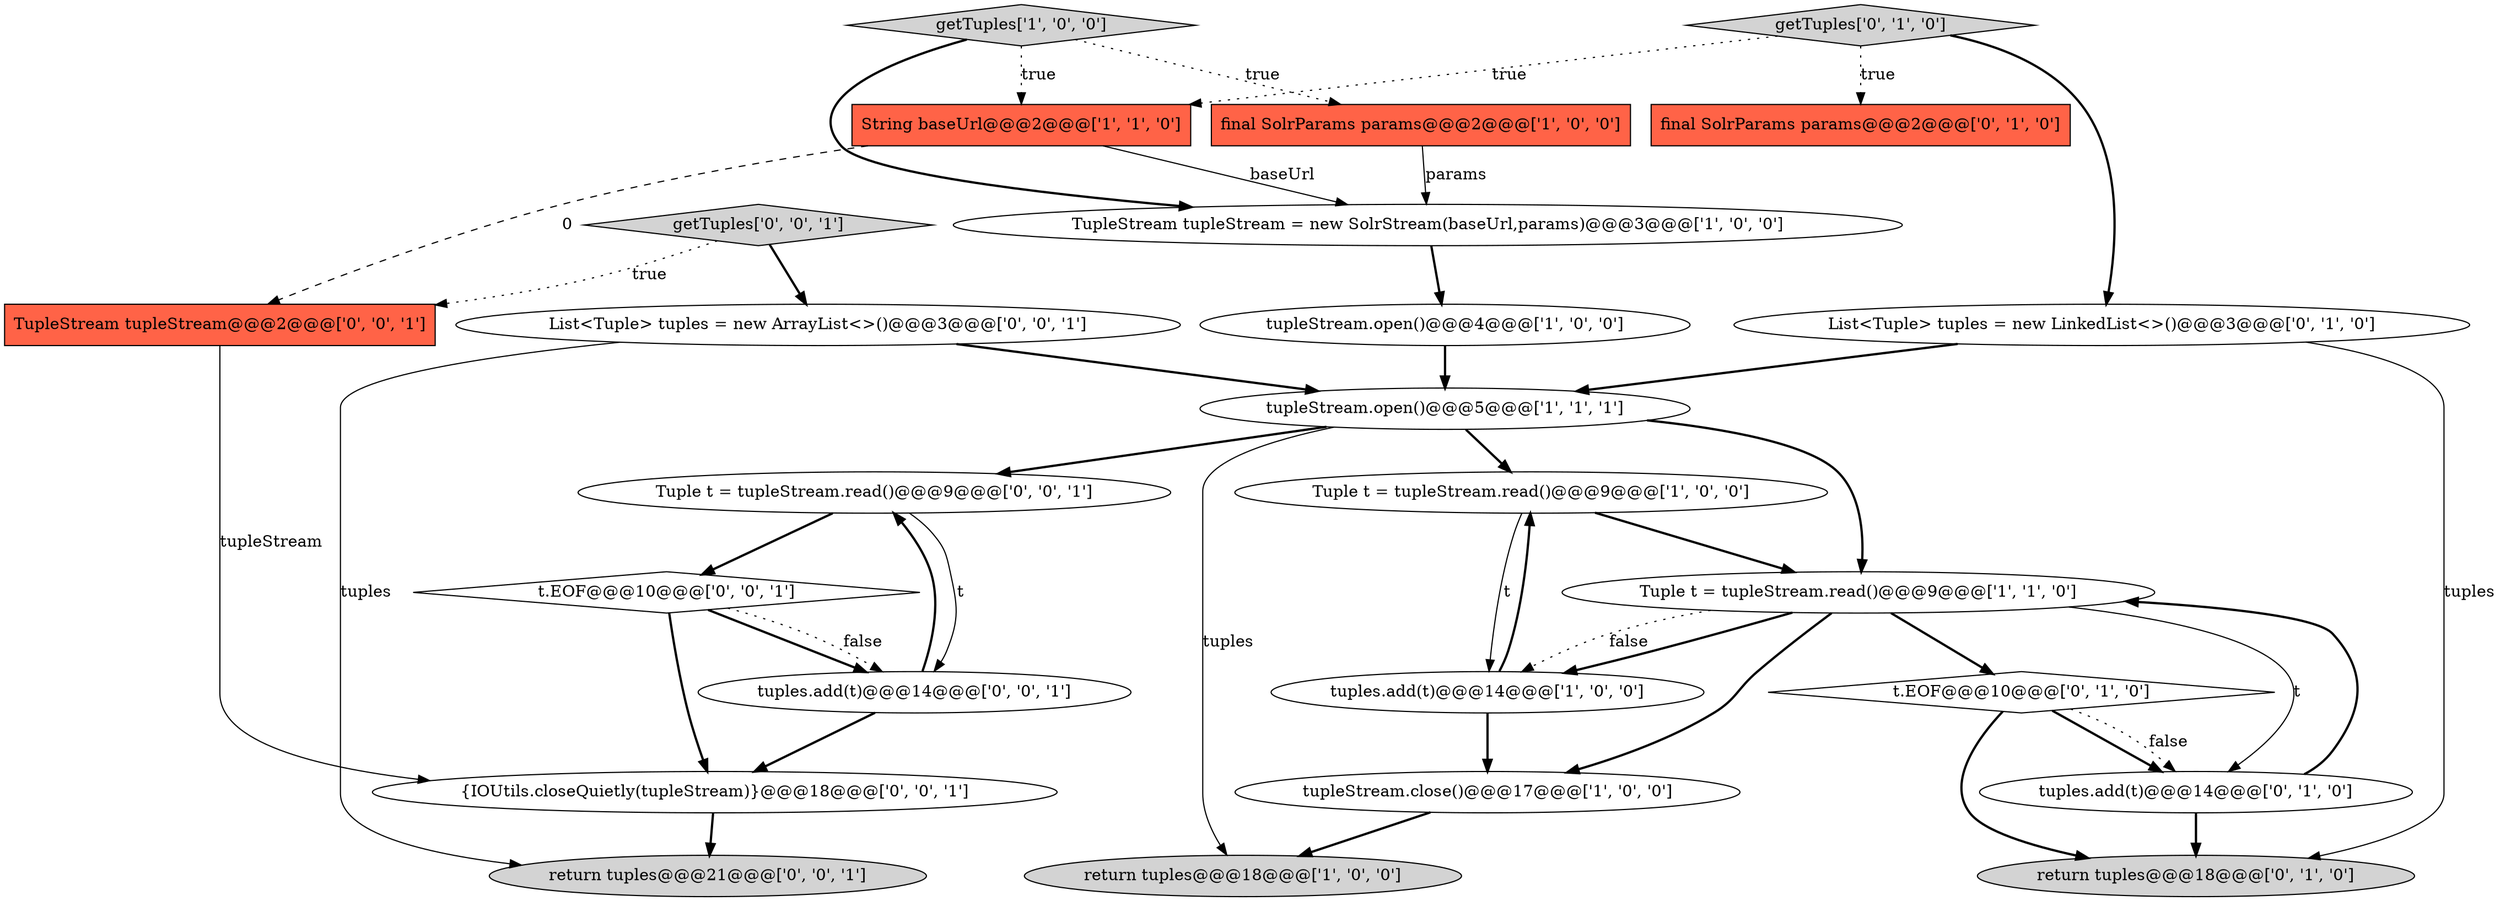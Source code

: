 digraph {
17 [style = filled, label = "List<Tuple> tuples = new ArrayList<>()@@@3@@@['0', '0', '1']", fillcolor = white, shape = ellipse image = "AAA0AAABBB3BBB"];
4 [style = filled, label = "getTuples['1', '0', '0']", fillcolor = lightgray, shape = diamond image = "AAA0AAABBB1BBB"];
9 [style = filled, label = "tupleStream.open()@@@4@@@['1', '0', '0']", fillcolor = white, shape = ellipse image = "AAA0AAABBB1BBB"];
0 [style = filled, label = "final SolrParams params@@@2@@@['1', '0', '0']", fillcolor = tomato, shape = box image = "AAA0AAABBB1BBB"];
24 [style = filled, label = "getTuples['0', '0', '1']", fillcolor = lightgray, shape = diamond image = "AAA0AAABBB3BBB"];
1 [style = filled, label = "String baseUrl@@@2@@@['1', '1', '0']", fillcolor = tomato, shape = box image = "AAA0AAABBB1BBB"];
8 [style = filled, label = "tupleStream.open()@@@5@@@['1', '1', '1']", fillcolor = white, shape = ellipse image = "AAA0AAABBB1BBB"];
22 [style = filled, label = "t.EOF@@@10@@@['0', '0', '1']", fillcolor = white, shape = diamond image = "AAA0AAABBB3BBB"];
11 [style = filled, label = "final SolrParams params@@@2@@@['0', '1', '0']", fillcolor = tomato, shape = box image = "AAA0AAABBB2BBB"];
2 [style = filled, label = "tuples.add(t)@@@14@@@['1', '0', '0']", fillcolor = white, shape = ellipse image = "AAA0AAABBB1BBB"];
13 [style = filled, label = "getTuples['0', '1', '0']", fillcolor = lightgray, shape = diamond image = "AAA0AAABBB2BBB"];
21 [style = filled, label = "return tuples@@@21@@@['0', '0', '1']", fillcolor = lightgray, shape = ellipse image = "AAA0AAABBB3BBB"];
3 [style = filled, label = "return tuples@@@18@@@['1', '0', '0']", fillcolor = lightgray, shape = ellipse image = "AAA0AAABBB1BBB"];
10 [style = filled, label = "Tuple t = tupleStream.read()@@@9@@@['1', '0', '0']", fillcolor = white, shape = ellipse image = "AAA0AAABBB1BBB"];
7 [style = filled, label = "tupleStream.close()@@@17@@@['1', '0', '0']", fillcolor = white, shape = ellipse image = "AAA0AAABBB1BBB"];
19 [style = filled, label = "{IOUtils.closeQuietly(tupleStream)}@@@18@@@['0', '0', '1']", fillcolor = white, shape = ellipse image = "AAA0AAABBB3BBB"];
23 [style = filled, label = "Tuple t = tupleStream.read()@@@9@@@['0', '0', '1']", fillcolor = white, shape = ellipse image = "AAA0AAABBB3BBB"];
16 [style = filled, label = "t.EOF@@@10@@@['0', '1', '0']", fillcolor = white, shape = diamond image = "AAA0AAABBB2BBB"];
14 [style = filled, label = "return tuples@@@18@@@['0', '1', '0']", fillcolor = lightgray, shape = ellipse image = "AAA0AAABBB2BBB"];
18 [style = filled, label = "TupleStream tupleStream@@@2@@@['0', '0', '1']", fillcolor = tomato, shape = box image = "AAA0AAABBB3BBB"];
20 [style = filled, label = "tuples.add(t)@@@14@@@['0', '0', '1']", fillcolor = white, shape = ellipse image = "AAA0AAABBB3BBB"];
12 [style = filled, label = "List<Tuple> tuples = new LinkedList<>()@@@3@@@['0', '1', '0']", fillcolor = white, shape = ellipse image = "AAA0AAABBB2BBB"];
15 [style = filled, label = "tuples.add(t)@@@14@@@['0', '1', '0']", fillcolor = white, shape = ellipse image = "AAA0AAABBB2BBB"];
5 [style = filled, label = "TupleStream tupleStream = new SolrStream(baseUrl,params)@@@3@@@['1', '0', '0']", fillcolor = white, shape = ellipse image = "AAA0AAABBB1BBB"];
6 [style = filled, label = "Tuple t = tupleStream.read()@@@9@@@['1', '1', '0']", fillcolor = white, shape = ellipse image = "AAA0AAABBB1BBB"];
23->22 [style = bold, label=""];
10->2 [style = solid, label="t"];
22->19 [style = bold, label=""];
20->23 [style = bold, label=""];
1->18 [style = dashed, label="0"];
13->1 [style = dotted, label="true"];
10->6 [style = bold, label=""];
2->7 [style = bold, label=""];
1->5 [style = solid, label="baseUrl"];
12->14 [style = solid, label="tuples"];
4->5 [style = bold, label=""];
8->23 [style = bold, label=""];
24->17 [style = bold, label=""];
13->11 [style = dotted, label="true"];
16->15 [style = bold, label=""];
2->10 [style = bold, label=""];
8->6 [style = bold, label=""];
22->20 [style = bold, label=""];
5->9 [style = bold, label=""];
4->1 [style = dotted, label="true"];
4->0 [style = dotted, label="true"];
16->15 [style = dotted, label="false"];
23->20 [style = solid, label="t"];
15->6 [style = bold, label=""];
6->2 [style = bold, label=""];
20->19 [style = bold, label=""];
7->3 [style = bold, label=""];
6->16 [style = bold, label=""];
19->21 [style = bold, label=""];
0->5 [style = solid, label="params"];
13->12 [style = bold, label=""];
15->14 [style = bold, label=""];
6->15 [style = solid, label="t"];
17->21 [style = solid, label="tuples"];
16->14 [style = bold, label=""];
17->8 [style = bold, label=""];
6->2 [style = dotted, label="false"];
9->8 [style = bold, label=""];
6->7 [style = bold, label=""];
12->8 [style = bold, label=""];
8->3 [style = solid, label="tuples"];
8->10 [style = bold, label=""];
22->20 [style = dotted, label="false"];
24->18 [style = dotted, label="true"];
18->19 [style = solid, label="tupleStream"];
}

